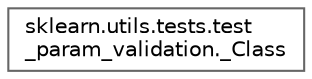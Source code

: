 digraph "Graphical Class Hierarchy"
{
 // LATEX_PDF_SIZE
  bgcolor="transparent";
  edge [fontname=Helvetica,fontsize=10,labelfontname=Helvetica,labelfontsize=10];
  node [fontname=Helvetica,fontsize=10,shape=box,height=0.2,width=0.4];
  rankdir="LR";
  Node0 [id="Node000000",label="sklearn.utils.tests.test\l_param_validation._Class",height=0.2,width=0.4,color="grey40", fillcolor="white", style="filled",URL="$d2/d4c/classsklearn_1_1utils_1_1tests_1_1test__param__validation_1_1__Class.html",tooltip=" "];
}
